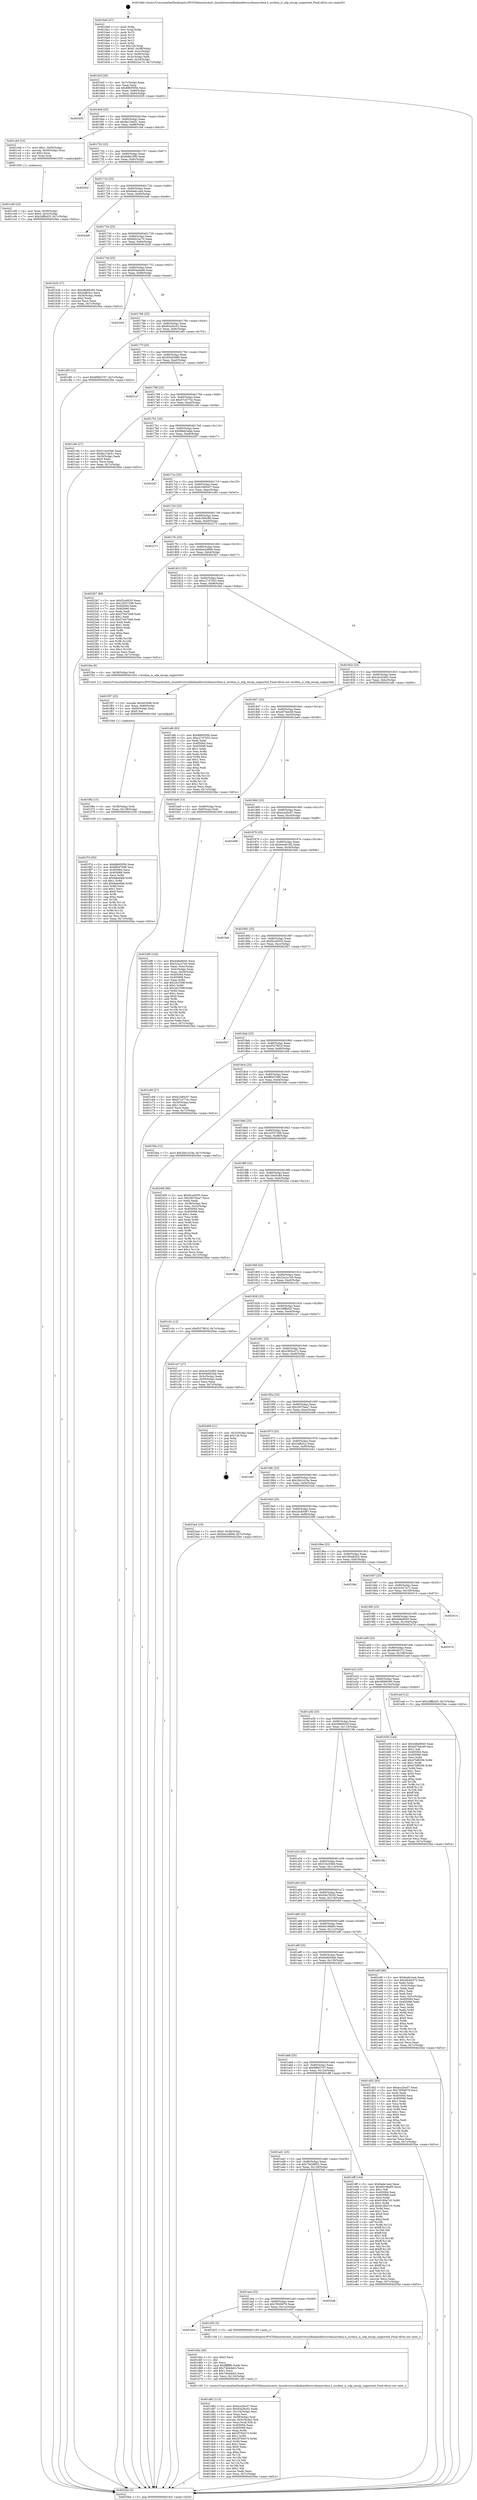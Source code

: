 digraph "0x4016a0" {
  label = "0x4016a0 (/mnt/c/Users/mathe/Desktop/tcc/POCII/binaries/extr_linuxdriversinfinibandhwocrdmaocrdma.h_ocrdma_is_udp_encap_supported_Final-ollvm.out::main(0))"
  labelloc = "t"
  node[shape=record]

  Entry [label="",width=0.3,height=0.3,shape=circle,fillcolor=black,style=filled]
  "0x4016cf" [label="{
     0x4016cf [26]\l
     | [instrs]\l
     &nbsp;&nbsp;0x4016cf \<+3\>: mov -0x7c(%rbp),%eax\l
     &nbsp;&nbsp;0x4016d2 \<+2\>: mov %eax,%ecx\l
     &nbsp;&nbsp;0x4016d4 \<+6\>: sub $0x88605f5b,%ecx\l
     &nbsp;&nbsp;0x4016da \<+3\>: mov %eax,-0x80(%rbp)\l
     &nbsp;&nbsp;0x4016dd \<+6\>: mov %ecx,-0x84(%rbp)\l
     &nbsp;&nbsp;0x4016e3 \<+6\>: je 0000000000402505 \<main+0xe65\>\l
  }"]
  "0x402505" [label="{
     0x402505\l
  }", style=dashed]
  "0x4016e9" [label="{
     0x4016e9 [25]\l
     | [instrs]\l
     &nbsp;&nbsp;0x4016e9 \<+5\>: jmp 00000000004016ee \<main+0x4e\>\l
     &nbsp;&nbsp;0x4016ee \<+3\>: mov -0x80(%rbp),%eax\l
     &nbsp;&nbsp;0x4016f1 \<+5\>: sub $0x8a134e51,%eax\l
     &nbsp;&nbsp;0x4016f6 \<+6\>: mov %eax,-0x88(%rbp)\l
     &nbsp;&nbsp;0x4016fc \<+6\>: je 0000000000401cb9 \<main+0x619\>\l
  }"]
  Exit [label="",width=0.3,height=0.3,shape=circle,fillcolor=black,style=filled,peripheries=2]
  "0x401cb9" [label="{
     0x401cb9 [23]\l
     | [instrs]\l
     &nbsp;&nbsp;0x401cb9 \<+7\>: movl $0x1,-0x50(%rbp)\l
     &nbsp;&nbsp;0x401cc0 \<+4\>: movslq -0x50(%rbp),%rax\l
     &nbsp;&nbsp;0x401cc4 \<+4\>: shl $0x2,%rax\l
     &nbsp;&nbsp;0x401cc8 \<+3\>: mov %rax,%rdi\l
     &nbsp;&nbsp;0x401ccb \<+5\>: call 0000000000401050 \<malloc@plt\>\l
     | [calls]\l
     &nbsp;&nbsp;0x401050 \{1\} (unknown)\l
  }"]
  "0x401702" [label="{
     0x401702 [25]\l
     | [instrs]\l
     &nbsp;&nbsp;0x401702 \<+5\>: jmp 0000000000401707 \<main+0x67\>\l
     &nbsp;&nbsp;0x401707 \<+3\>: mov -0x80(%rbp),%eax\l
     &nbsp;&nbsp;0x40170a \<+5\>: sub $0x8a8e1f90,%eax\l
     &nbsp;&nbsp;0x40170f \<+6\>: mov %eax,-0x8c(%rbp)\l
     &nbsp;&nbsp;0x401715 \<+6\>: je 000000000040202f \<main+0x98f\>\l
  }"]
  "0x401f7d" [label="{
     0x401f7d [93]\l
     | [instrs]\l
     &nbsp;&nbsp;0x401f7d \<+5\>: mov $0x88605f5b,%eax\l
     &nbsp;&nbsp;0x401f82 \<+5\>: mov $0xf80d7096,%esi\l
     &nbsp;&nbsp;0x401f87 \<+7\>: mov 0x405064,%ecx\l
     &nbsp;&nbsp;0x401f8e \<+7\>: mov 0x405068,%edx\l
     &nbsp;&nbsp;0x401f95 \<+3\>: mov %ecx,%r8d\l
     &nbsp;&nbsp;0x401f98 \<+7\>: sub $0x8abefafe,%r8d\l
     &nbsp;&nbsp;0x401f9f \<+4\>: sub $0x1,%r8d\l
     &nbsp;&nbsp;0x401fa3 \<+7\>: add $0x8abefafe,%r8d\l
     &nbsp;&nbsp;0x401faa \<+4\>: imul %r8d,%ecx\l
     &nbsp;&nbsp;0x401fae \<+3\>: and $0x1,%ecx\l
     &nbsp;&nbsp;0x401fb1 \<+3\>: cmp $0x0,%ecx\l
     &nbsp;&nbsp;0x401fb4 \<+4\>: sete %r9b\l
     &nbsp;&nbsp;0x401fb8 \<+3\>: cmp $0xa,%edx\l
     &nbsp;&nbsp;0x401fbb \<+4\>: setl %r10b\l
     &nbsp;&nbsp;0x401fbf \<+3\>: mov %r9b,%r11b\l
     &nbsp;&nbsp;0x401fc2 \<+3\>: and %r10b,%r11b\l
     &nbsp;&nbsp;0x401fc5 \<+3\>: xor %r10b,%r9b\l
     &nbsp;&nbsp;0x401fc8 \<+3\>: or %r9b,%r11b\l
     &nbsp;&nbsp;0x401fcb \<+4\>: test $0x1,%r11b\l
     &nbsp;&nbsp;0x401fcf \<+3\>: cmovne %esi,%eax\l
     &nbsp;&nbsp;0x401fd2 \<+3\>: mov %eax,-0x7c(%rbp)\l
     &nbsp;&nbsp;0x401fd5 \<+5\>: jmp 00000000004025be \<main+0xf1e\>\l
  }"]
  "0x40202f" [label="{
     0x40202f\l
  }", style=dashed]
  "0x40171b" [label="{
     0x40171b [25]\l
     | [instrs]\l
     &nbsp;&nbsp;0x40171b \<+5\>: jmp 0000000000401720 \<main+0x80\>\l
     &nbsp;&nbsp;0x401720 \<+3\>: mov -0x80(%rbp),%eax\l
     &nbsp;&nbsp;0x401723 \<+5\>: sub $0x8ade1ee4,%eax\l
     &nbsp;&nbsp;0x401728 \<+6\>: mov %eax,-0x90(%rbp)\l
     &nbsp;&nbsp;0x40172e \<+6\>: je 00000000004024e6 \<main+0xe46\>\l
  }"]
  "0x401f6e" [label="{
     0x401f6e [15]\l
     | [instrs]\l
     &nbsp;&nbsp;0x401f6e \<+4\>: mov -0x58(%rbp),%rdi\l
     &nbsp;&nbsp;0x401f72 \<+6\>: mov %eax,-0x138(%rbp)\l
     &nbsp;&nbsp;0x401f78 \<+5\>: call 0000000000401030 \<free@plt\>\l
     | [calls]\l
     &nbsp;&nbsp;0x401030 \{1\} (unknown)\l
  }"]
  "0x4024e6" [label="{
     0x4024e6\l
  }", style=dashed]
  "0x401734" [label="{
     0x401734 [25]\l
     | [instrs]\l
     &nbsp;&nbsp;0x401734 \<+5\>: jmp 0000000000401739 \<main+0x99\>\l
     &nbsp;&nbsp;0x401739 \<+3\>: mov -0x80(%rbp),%eax\l
     &nbsp;&nbsp;0x40173c \<+5\>: sub $0x8d22ac70,%eax\l
     &nbsp;&nbsp;0x401741 \<+6\>: mov %eax,-0x94(%rbp)\l
     &nbsp;&nbsp;0x401747 \<+6\>: je 0000000000401b26 \<main+0x486\>\l
  }"]
  "0x401f57" [label="{
     0x401f57 [23]\l
     | [instrs]\l
     &nbsp;&nbsp;0x401f57 \<+10\>: movabs $0x4030d6,%rdi\l
     &nbsp;&nbsp;0x401f61 \<+3\>: mov %eax,-0x60(%rbp)\l
     &nbsp;&nbsp;0x401f64 \<+3\>: mov -0x60(%rbp),%esi\l
     &nbsp;&nbsp;0x401f67 \<+2\>: mov $0x0,%al\l
     &nbsp;&nbsp;0x401f69 \<+5\>: call 0000000000401040 \<printf@plt\>\l
     | [calls]\l
     &nbsp;&nbsp;0x401040 \{1\} (unknown)\l
  }"]
  "0x401b26" [label="{
     0x401b26 [27]\l
     | [instrs]\l
     &nbsp;&nbsp;0x401b26 \<+5\>: mov $0x48066260,%eax\l
     &nbsp;&nbsp;0x401b2b \<+5\>: mov $0x2affc5cc,%ecx\l
     &nbsp;&nbsp;0x401b30 \<+3\>: mov -0x34(%rbp),%edx\l
     &nbsp;&nbsp;0x401b33 \<+3\>: cmp $0x2,%edx\l
     &nbsp;&nbsp;0x401b36 \<+3\>: cmovne %ecx,%eax\l
     &nbsp;&nbsp;0x401b39 \<+3\>: mov %eax,-0x7c(%rbp)\l
     &nbsp;&nbsp;0x401b3c \<+5\>: jmp 00000000004025be \<main+0xf1e\>\l
  }"]
  "0x40174d" [label="{
     0x40174d [25]\l
     | [instrs]\l
     &nbsp;&nbsp;0x40174d \<+5\>: jmp 0000000000401752 \<main+0xb2\>\l
     &nbsp;&nbsp;0x401752 \<+3\>: mov -0x80(%rbp),%eax\l
     &nbsp;&nbsp;0x401755 \<+5\>: sub $0x904ada06,%eax\l
     &nbsp;&nbsp;0x40175a \<+6\>: mov %eax,-0x98(%rbp)\l
     &nbsp;&nbsp;0x401760 \<+6\>: je 0000000000402540 \<main+0xea0\>\l
  }"]
  "0x4025be" [label="{
     0x4025be [5]\l
     | [instrs]\l
     &nbsp;&nbsp;0x4025be \<+5\>: jmp 00000000004016cf \<main+0x2f\>\l
  }"]
  "0x4016a0" [label="{
     0x4016a0 [47]\l
     | [instrs]\l
     &nbsp;&nbsp;0x4016a0 \<+1\>: push %rbp\l
     &nbsp;&nbsp;0x4016a1 \<+3\>: mov %rsp,%rbp\l
     &nbsp;&nbsp;0x4016a4 \<+2\>: push %r15\l
     &nbsp;&nbsp;0x4016a6 \<+2\>: push %r14\l
     &nbsp;&nbsp;0x4016a8 \<+2\>: push %r13\l
     &nbsp;&nbsp;0x4016aa \<+2\>: push %r12\l
     &nbsp;&nbsp;0x4016ac \<+1\>: push %rbx\l
     &nbsp;&nbsp;0x4016ad \<+7\>: sub $0x128,%rsp\l
     &nbsp;&nbsp;0x4016b4 \<+7\>: movl $0x0,-0x38(%rbp)\l
     &nbsp;&nbsp;0x4016bb \<+3\>: mov %edi,-0x3c(%rbp)\l
     &nbsp;&nbsp;0x4016be \<+4\>: mov %rsi,-0x48(%rbp)\l
     &nbsp;&nbsp;0x4016c2 \<+3\>: mov -0x3c(%rbp),%edi\l
     &nbsp;&nbsp;0x4016c5 \<+3\>: mov %edi,-0x34(%rbp)\l
     &nbsp;&nbsp;0x4016c8 \<+7\>: movl $0x8d22ac70,-0x7c(%rbp)\l
  }"]
  "0x401d82" [label="{
     0x401d82 [113]\l
     | [instrs]\l
     &nbsp;&nbsp;0x401d82 \<+5\>: mov $0xeca2bc07,%ecx\l
     &nbsp;&nbsp;0x401d87 \<+5\>: mov $0x93a3bc02,%edx\l
     &nbsp;&nbsp;0x401d8c \<+6\>: mov -0x134(%rbp),%esi\l
     &nbsp;&nbsp;0x401d92 \<+3\>: imul %eax,%esi\l
     &nbsp;&nbsp;0x401d95 \<+4\>: mov -0x58(%rbp),%rdi\l
     &nbsp;&nbsp;0x401d99 \<+4\>: movslq -0x5c(%rbp),%r8\l
     &nbsp;&nbsp;0x401d9d \<+4\>: mov %esi,(%rdi,%r8,4)\l
     &nbsp;&nbsp;0x401da1 \<+7\>: mov 0x405064,%eax\l
     &nbsp;&nbsp;0x401da8 \<+7\>: mov 0x405068,%esi\l
     &nbsp;&nbsp;0x401daf \<+3\>: mov %eax,%r9d\l
     &nbsp;&nbsp;0x401db2 \<+7\>: sub $0x5f784473,%r9d\l
     &nbsp;&nbsp;0x401db9 \<+4\>: sub $0x1,%r9d\l
     &nbsp;&nbsp;0x401dbd \<+7\>: add $0x5f784473,%r9d\l
     &nbsp;&nbsp;0x401dc4 \<+4\>: imul %r9d,%eax\l
     &nbsp;&nbsp;0x401dc8 \<+3\>: and $0x1,%eax\l
     &nbsp;&nbsp;0x401dcb \<+3\>: cmp $0x0,%eax\l
     &nbsp;&nbsp;0x401dce \<+4\>: sete %r10b\l
     &nbsp;&nbsp;0x401dd2 \<+3\>: cmp $0xa,%esi\l
     &nbsp;&nbsp;0x401dd5 \<+4\>: setl %r11b\l
     &nbsp;&nbsp;0x401dd9 \<+3\>: mov %r10b,%bl\l
     &nbsp;&nbsp;0x401ddc \<+3\>: and %r11b,%bl\l
     &nbsp;&nbsp;0x401ddf \<+3\>: xor %r11b,%r10b\l
     &nbsp;&nbsp;0x401de2 \<+3\>: or %r10b,%bl\l
     &nbsp;&nbsp;0x401de5 \<+3\>: test $0x1,%bl\l
     &nbsp;&nbsp;0x401de8 \<+3\>: cmovne %edx,%ecx\l
     &nbsp;&nbsp;0x401deb \<+3\>: mov %ecx,-0x7c(%rbp)\l
     &nbsp;&nbsp;0x401dee \<+5\>: jmp 00000000004025be \<main+0xf1e\>\l
  }"]
  "0x402540" [label="{
     0x402540\l
  }", style=dashed]
  "0x401766" [label="{
     0x401766 [25]\l
     | [instrs]\l
     &nbsp;&nbsp;0x401766 \<+5\>: jmp 000000000040176b \<main+0xcb\>\l
     &nbsp;&nbsp;0x40176b \<+3\>: mov -0x80(%rbp),%eax\l
     &nbsp;&nbsp;0x40176e \<+5\>: sub $0x93a3bc02,%eax\l
     &nbsp;&nbsp;0x401773 \<+6\>: mov %eax,-0x9c(%rbp)\l
     &nbsp;&nbsp;0x401779 \<+6\>: je 0000000000401df3 \<main+0x753\>\l
  }"]
  "0x401d5a" [label="{
     0x401d5a [40]\l
     | [instrs]\l
     &nbsp;&nbsp;0x401d5a \<+5\>: mov $0x2,%ecx\l
     &nbsp;&nbsp;0x401d5f \<+1\>: cltd\l
     &nbsp;&nbsp;0x401d60 \<+2\>: idiv %ecx\l
     &nbsp;&nbsp;0x401d62 \<+6\>: imul $0xfffffffe,%edx,%ecx\l
     &nbsp;&nbsp;0x401d68 \<+6\>: add $0x74b4deb3,%ecx\l
     &nbsp;&nbsp;0x401d6e \<+3\>: add $0x1,%ecx\l
     &nbsp;&nbsp;0x401d71 \<+6\>: sub $0x74b4deb3,%ecx\l
     &nbsp;&nbsp;0x401d77 \<+6\>: mov %ecx,-0x134(%rbp)\l
     &nbsp;&nbsp;0x401d7d \<+5\>: call 0000000000401160 \<next_i\>\l
     | [calls]\l
     &nbsp;&nbsp;0x401160 \{1\} (/mnt/c/Users/mathe/Desktop/tcc/POCII/binaries/extr_linuxdriversinfinibandhwocrdmaocrdma.h_ocrdma_is_udp_encap_supported_Final-ollvm.out::next_i)\l
  }"]
  "0x401df3" [label="{
     0x401df3 [12]\l
     | [instrs]\l
     &nbsp;&nbsp;0x401df3 \<+7\>: movl $0x6f865707,-0x7c(%rbp)\l
     &nbsp;&nbsp;0x401dfa \<+5\>: jmp 00000000004025be \<main+0xf1e\>\l
  }"]
  "0x40177f" [label="{
     0x40177f [25]\l
     | [instrs]\l
     &nbsp;&nbsp;0x40177f \<+5\>: jmp 0000000000401784 \<main+0xe4\>\l
     &nbsp;&nbsp;0x401784 \<+3\>: mov -0x80(%rbp),%eax\l
     &nbsp;&nbsp;0x401787 \<+5\>: sub $0x95a03680,%eax\l
     &nbsp;&nbsp;0x40178c \<+6\>: mov %eax,-0xa0(%rbp)\l
     &nbsp;&nbsp;0x401792 \<+6\>: je 00000000004021a7 \<main+0xb07\>\l
  }"]
  "0x401b03" [label="{
     0x401b03\l
  }", style=dashed]
  "0x4021a7" [label="{
     0x4021a7\l
  }", style=dashed]
  "0x401798" [label="{
     0x401798 [25]\l
     | [instrs]\l
     &nbsp;&nbsp;0x401798 \<+5\>: jmp 000000000040179d \<main+0xfd\>\l
     &nbsp;&nbsp;0x40179d \<+3\>: mov -0x80(%rbp),%eax\l
     &nbsp;&nbsp;0x4017a0 \<+5\>: sub $0x97c4774c,%eax\l
     &nbsp;&nbsp;0x4017a5 \<+6\>: mov %eax,-0xa4(%rbp)\l
     &nbsp;&nbsp;0x4017ab \<+6\>: je 0000000000401c9e \<main+0x5fe\>\l
  }"]
  "0x401d55" [label="{
     0x401d55 [5]\l
     | [instrs]\l
     &nbsp;&nbsp;0x401d55 \<+5\>: call 0000000000401160 \<next_i\>\l
     | [calls]\l
     &nbsp;&nbsp;0x401160 \{1\} (/mnt/c/Users/mathe/Desktop/tcc/POCII/binaries/extr_linuxdriversinfinibandhwocrdmaocrdma.h_ocrdma_is_udp_encap_supported_Final-ollvm.out::next_i)\l
  }"]
  "0x401c9e" [label="{
     0x401c9e [27]\l
     | [instrs]\l
     &nbsp;&nbsp;0x401c9e \<+5\>: mov $0x51bc05b6,%eax\l
     &nbsp;&nbsp;0x401ca3 \<+5\>: mov $0x8a134e51,%ecx\l
     &nbsp;&nbsp;0x401ca8 \<+3\>: mov -0x30(%rbp),%edx\l
     &nbsp;&nbsp;0x401cab \<+3\>: cmp $0x0,%edx\l
     &nbsp;&nbsp;0x401cae \<+3\>: cmove %ecx,%eax\l
     &nbsp;&nbsp;0x401cb1 \<+3\>: mov %eax,-0x7c(%rbp)\l
     &nbsp;&nbsp;0x401cb4 \<+5\>: jmp 00000000004025be \<main+0xf1e\>\l
  }"]
  "0x4017b1" [label="{
     0x4017b1 [25]\l
     | [instrs]\l
     &nbsp;&nbsp;0x4017b1 \<+5\>: jmp 00000000004017b6 \<main+0x116\>\l
     &nbsp;&nbsp;0x4017b6 \<+3\>: mov -0x80(%rbp),%eax\l
     &nbsp;&nbsp;0x4017b9 \<+5\>: sub $0x98eb3abd,%eax\l
     &nbsp;&nbsp;0x4017be \<+6\>: mov %eax,-0xa8(%rbp)\l
     &nbsp;&nbsp;0x4017c4 \<+6\>: je 0000000000402267 \<main+0xbc7\>\l
  }"]
  "0x401aea" [label="{
     0x401aea [25]\l
     | [instrs]\l
     &nbsp;&nbsp;0x401aea \<+5\>: jmp 0000000000401aef \<main+0x44f\>\l
     &nbsp;&nbsp;0x401aef \<+3\>: mov -0x80(%rbp),%eax\l
     &nbsp;&nbsp;0x401af2 \<+5\>: sub $0x785f4979,%eax\l
     &nbsp;&nbsp;0x401af7 \<+6\>: mov %eax,-0x12c(%rbp)\l
     &nbsp;&nbsp;0x401afd \<+6\>: je 0000000000401d55 \<main+0x6b5\>\l
  }"]
  "0x402267" [label="{
     0x402267\l
  }", style=dashed]
  "0x4017ca" [label="{
     0x4017ca [25]\l
     | [instrs]\l
     &nbsp;&nbsp;0x4017ca \<+5\>: jmp 00000000004017cf \<main+0x12f\>\l
     &nbsp;&nbsp;0x4017cf \<+3\>: mov -0x80(%rbp),%eax\l
     &nbsp;&nbsp;0x4017d2 \<+5\>: sub $0xb1b85c07,%eax\l
     &nbsp;&nbsp;0x4017d7 \<+6\>: mov %eax,-0xac(%rbp)\l
     &nbsp;&nbsp;0x4017dd \<+6\>: je 0000000000401c83 \<main+0x5e3\>\l
  }"]
  "0x4025a6" [label="{
     0x4025a6\l
  }", style=dashed]
  "0x401c83" [label="{
     0x401c83\l
  }", style=dashed]
  "0x4017e3" [label="{
     0x4017e3 [25]\l
     | [instrs]\l
     &nbsp;&nbsp;0x4017e3 \<+5\>: jmp 00000000004017e8 \<main+0x148\>\l
     &nbsp;&nbsp;0x4017e8 \<+3\>: mov -0x80(%rbp),%eax\l
     &nbsp;&nbsp;0x4017eb \<+5\>: sub $0xb1f9429b,%eax\l
     &nbsp;&nbsp;0x4017f0 \<+6\>: mov %eax,-0xb0(%rbp)\l
     &nbsp;&nbsp;0x4017f6 \<+6\>: je 0000000000402273 \<main+0xbd3\>\l
  }"]
  "0x401ad1" [label="{
     0x401ad1 [25]\l
     | [instrs]\l
     &nbsp;&nbsp;0x401ad1 \<+5\>: jmp 0000000000401ad6 \<main+0x436\>\l
     &nbsp;&nbsp;0x401ad6 \<+3\>: mov -0x80(%rbp),%eax\l
     &nbsp;&nbsp;0x401ad9 \<+5\>: sub $0x75d28852,%eax\l
     &nbsp;&nbsp;0x401ade \<+6\>: mov %eax,-0x128(%rbp)\l
     &nbsp;&nbsp;0x401ae4 \<+6\>: je 00000000004025a6 \<main+0xf06\>\l
  }"]
  "0x402273" [label="{
     0x402273\l
  }", style=dashed]
  "0x4017fc" [label="{
     0x4017fc [25]\l
     | [instrs]\l
     &nbsp;&nbsp;0x4017fc \<+5\>: jmp 0000000000401801 \<main+0x161\>\l
     &nbsp;&nbsp;0x401801 \<+3\>: mov -0x80(%rbp),%eax\l
     &nbsp;&nbsp;0x401804 \<+5\>: sub $0xbee2d666,%eax\l
     &nbsp;&nbsp;0x401809 \<+6\>: mov %eax,-0xb4(%rbp)\l
     &nbsp;&nbsp;0x40180f \<+6\>: je 00000000004023b7 \<main+0xd17\>\l
  }"]
  "0x401dff" [label="{
     0x401dff [144]\l
     | [instrs]\l
     &nbsp;&nbsp;0x401dff \<+5\>: mov $0x8ade1ee4,%eax\l
     &nbsp;&nbsp;0x401e04 \<+5\>: mov $0x6d168a85,%ecx\l
     &nbsp;&nbsp;0x401e09 \<+2\>: mov $0x1,%dl\l
     &nbsp;&nbsp;0x401e0b \<+7\>: mov 0x405064,%esi\l
     &nbsp;&nbsp;0x401e12 \<+7\>: mov 0x405068,%edi\l
     &nbsp;&nbsp;0x401e19 \<+3\>: mov %esi,%r8d\l
     &nbsp;&nbsp;0x401e1c \<+7\>: sub $0x6180a7c5,%r8d\l
     &nbsp;&nbsp;0x401e23 \<+4\>: sub $0x1,%r8d\l
     &nbsp;&nbsp;0x401e27 \<+7\>: add $0x6180a7c5,%r8d\l
     &nbsp;&nbsp;0x401e2e \<+4\>: imul %r8d,%esi\l
     &nbsp;&nbsp;0x401e32 \<+3\>: and $0x1,%esi\l
     &nbsp;&nbsp;0x401e35 \<+3\>: cmp $0x0,%esi\l
     &nbsp;&nbsp;0x401e38 \<+4\>: sete %r9b\l
     &nbsp;&nbsp;0x401e3c \<+3\>: cmp $0xa,%edi\l
     &nbsp;&nbsp;0x401e3f \<+4\>: setl %r10b\l
     &nbsp;&nbsp;0x401e43 \<+3\>: mov %r9b,%r11b\l
     &nbsp;&nbsp;0x401e46 \<+4\>: xor $0xff,%r11b\l
     &nbsp;&nbsp;0x401e4a \<+3\>: mov %r10b,%bl\l
     &nbsp;&nbsp;0x401e4d \<+3\>: xor $0xff,%bl\l
     &nbsp;&nbsp;0x401e50 \<+3\>: xor $0x1,%dl\l
     &nbsp;&nbsp;0x401e53 \<+3\>: mov %r11b,%r14b\l
     &nbsp;&nbsp;0x401e56 \<+4\>: and $0xff,%r14b\l
     &nbsp;&nbsp;0x401e5a \<+3\>: and %dl,%r9b\l
     &nbsp;&nbsp;0x401e5d \<+3\>: mov %bl,%r15b\l
     &nbsp;&nbsp;0x401e60 \<+4\>: and $0xff,%r15b\l
     &nbsp;&nbsp;0x401e64 \<+3\>: and %dl,%r10b\l
     &nbsp;&nbsp;0x401e67 \<+3\>: or %r9b,%r14b\l
     &nbsp;&nbsp;0x401e6a \<+3\>: or %r10b,%r15b\l
     &nbsp;&nbsp;0x401e6d \<+3\>: xor %r15b,%r14b\l
     &nbsp;&nbsp;0x401e70 \<+3\>: or %bl,%r11b\l
     &nbsp;&nbsp;0x401e73 \<+4\>: xor $0xff,%r11b\l
     &nbsp;&nbsp;0x401e77 \<+3\>: or $0x1,%dl\l
     &nbsp;&nbsp;0x401e7a \<+3\>: and %dl,%r11b\l
     &nbsp;&nbsp;0x401e7d \<+3\>: or %r11b,%r14b\l
     &nbsp;&nbsp;0x401e80 \<+4\>: test $0x1,%r14b\l
     &nbsp;&nbsp;0x401e84 \<+3\>: cmovne %ecx,%eax\l
     &nbsp;&nbsp;0x401e87 \<+3\>: mov %eax,-0x7c(%rbp)\l
     &nbsp;&nbsp;0x401e8a \<+5\>: jmp 00000000004025be \<main+0xf1e\>\l
  }"]
  "0x4023b7" [label="{
     0x4023b7 [88]\l
     | [instrs]\l
     &nbsp;&nbsp;0x4023b7 \<+5\>: mov $0xf2ce0035,%eax\l
     &nbsp;&nbsp;0x4023bc \<+5\>: mov $0x16557296,%ecx\l
     &nbsp;&nbsp;0x4023c1 \<+7\>: mov 0x405064,%edx\l
     &nbsp;&nbsp;0x4023c8 \<+7\>: mov 0x405068,%esi\l
     &nbsp;&nbsp;0x4023cf \<+2\>: mov %edx,%edi\l
     &nbsp;&nbsp;0x4023d1 \<+6\>: add $0x57647d49,%edi\l
     &nbsp;&nbsp;0x4023d7 \<+3\>: sub $0x1,%edi\l
     &nbsp;&nbsp;0x4023da \<+6\>: sub $0x57647d49,%edi\l
     &nbsp;&nbsp;0x4023e0 \<+3\>: imul %edi,%edx\l
     &nbsp;&nbsp;0x4023e3 \<+3\>: and $0x1,%edx\l
     &nbsp;&nbsp;0x4023e6 \<+3\>: cmp $0x0,%edx\l
     &nbsp;&nbsp;0x4023e9 \<+4\>: sete %r8b\l
     &nbsp;&nbsp;0x4023ed \<+3\>: cmp $0xa,%esi\l
     &nbsp;&nbsp;0x4023f0 \<+4\>: setl %r9b\l
     &nbsp;&nbsp;0x4023f4 \<+3\>: mov %r8b,%r10b\l
     &nbsp;&nbsp;0x4023f7 \<+3\>: and %r9b,%r10b\l
     &nbsp;&nbsp;0x4023fa \<+3\>: xor %r9b,%r8b\l
     &nbsp;&nbsp;0x4023fd \<+3\>: or %r8b,%r10b\l
     &nbsp;&nbsp;0x402400 \<+4\>: test $0x1,%r10b\l
     &nbsp;&nbsp;0x402404 \<+3\>: cmovne %ecx,%eax\l
     &nbsp;&nbsp;0x402407 \<+3\>: mov %eax,-0x7c(%rbp)\l
     &nbsp;&nbsp;0x40240a \<+5\>: jmp 00000000004025be \<main+0xf1e\>\l
  }"]
  "0x401815" [label="{
     0x401815 [25]\l
     | [instrs]\l
     &nbsp;&nbsp;0x401815 \<+5\>: jmp 000000000040181a \<main+0x17a\>\l
     &nbsp;&nbsp;0x40181a \<+3\>: mov -0x80(%rbp),%eax\l
     &nbsp;&nbsp;0x40181d \<+5\>: sub $0xc2747b53,%eax\l
     &nbsp;&nbsp;0x401822 \<+6\>: mov %eax,-0xb8(%rbp)\l
     &nbsp;&nbsp;0x401828 \<+6\>: je 0000000000401f4e \<main+0x8ae\>\l
  }"]
  "0x401ab8" [label="{
     0x401ab8 [25]\l
     | [instrs]\l
     &nbsp;&nbsp;0x401ab8 \<+5\>: jmp 0000000000401abd \<main+0x41d\>\l
     &nbsp;&nbsp;0x401abd \<+3\>: mov -0x80(%rbp),%eax\l
     &nbsp;&nbsp;0x401ac0 \<+5\>: sub $0x6f865707,%eax\l
     &nbsp;&nbsp;0x401ac5 \<+6\>: mov %eax,-0x124(%rbp)\l
     &nbsp;&nbsp;0x401acb \<+6\>: je 0000000000401dff \<main+0x75f\>\l
  }"]
  "0x401f4e" [label="{
     0x401f4e [9]\l
     | [instrs]\l
     &nbsp;&nbsp;0x401f4e \<+4\>: mov -0x58(%rbp),%rdi\l
     &nbsp;&nbsp;0x401f52 \<+5\>: call 0000000000401420 \<ocrdma_is_udp_encap_supported\>\l
     | [calls]\l
     &nbsp;&nbsp;0x401420 \{1\} (/mnt/c/Users/mathe/Desktop/tcc/POCII/binaries/extr_linuxdriversinfinibandhwocrdmaocrdma.h_ocrdma_is_udp_encap_supported_Final-ollvm.out::ocrdma_is_udp_encap_supported)\l
  }"]
  "0x40182e" [label="{
     0x40182e [25]\l
     | [instrs]\l
     &nbsp;&nbsp;0x40182e \<+5\>: jmp 0000000000401833 \<main+0x193\>\l
     &nbsp;&nbsp;0x401833 \<+3\>: mov -0x80(%rbp),%eax\l
     &nbsp;&nbsp;0x401836 \<+5\>: sub $0xcbc52d62,%eax\l
     &nbsp;&nbsp;0x40183b \<+6\>: mov %eax,-0xbc(%rbp)\l
     &nbsp;&nbsp;0x401841 \<+6\>: je 0000000000401efb \<main+0x85b\>\l
  }"]
  "0x401d02" [label="{
     0x401d02 [83]\l
     | [instrs]\l
     &nbsp;&nbsp;0x401d02 \<+5\>: mov $0xeca2bc07,%eax\l
     &nbsp;&nbsp;0x401d07 \<+5\>: mov $0x785f4979,%ecx\l
     &nbsp;&nbsp;0x401d0c \<+2\>: xor %edx,%edx\l
     &nbsp;&nbsp;0x401d0e \<+7\>: mov 0x405064,%esi\l
     &nbsp;&nbsp;0x401d15 \<+7\>: mov 0x405068,%edi\l
     &nbsp;&nbsp;0x401d1c \<+3\>: sub $0x1,%edx\l
     &nbsp;&nbsp;0x401d1f \<+3\>: mov %esi,%r8d\l
     &nbsp;&nbsp;0x401d22 \<+3\>: add %edx,%r8d\l
     &nbsp;&nbsp;0x401d25 \<+4\>: imul %r8d,%esi\l
     &nbsp;&nbsp;0x401d29 \<+3\>: and $0x1,%esi\l
     &nbsp;&nbsp;0x401d2c \<+3\>: cmp $0x0,%esi\l
     &nbsp;&nbsp;0x401d2f \<+4\>: sete %r9b\l
     &nbsp;&nbsp;0x401d33 \<+3\>: cmp $0xa,%edi\l
     &nbsp;&nbsp;0x401d36 \<+4\>: setl %r10b\l
     &nbsp;&nbsp;0x401d3a \<+3\>: mov %r9b,%r11b\l
     &nbsp;&nbsp;0x401d3d \<+3\>: and %r10b,%r11b\l
     &nbsp;&nbsp;0x401d40 \<+3\>: xor %r10b,%r9b\l
     &nbsp;&nbsp;0x401d43 \<+3\>: or %r9b,%r11b\l
     &nbsp;&nbsp;0x401d46 \<+4\>: test $0x1,%r11b\l
     &nbsp;&nbsp;0x401d4a \<+3\>: cmovne %ecx,%eax\l
     &nbsp;&nbsp;0x401d4d \<+3\>: mov %eax,-0x7c(%rbp)\l
     &nbsp;&nbsp;0x401d50 \<+5\>: jmp 00000000004025be \<main+0xf1e\>\l
  }"]
  "0x401efb" [label="{
     0x401efb [83]\l
     | [instrs]\l
     &nbsp;&nbsp;0x401efb \<+5\>: mov $0x88605f5b,%eax\l
     &nbsp;&nbsp;0x401f00 \<+5\>: mov $0xc2747b53,%ecx\l
     &nbsp;&nbsp;0x401f05 \<+2\>: xor %edx,%edx\l
     &nbsp;&nbsp;0x401f07 \<+7\>: mov 0x405064,%esi\l
     &nbsp;&nbsp;0x401f0e \<+7\>: mov 0x405068,%edi\l
     &nbsp;&nbsp;0x401f15 \<+3\>: sub $0x1,%edx\l
     &nbsp;&nbsp;0x401f18 \<+3\>: mov %esi,%r8d\l
     &nbsp;&nbsp;0x401f1b \<+3\>: add %edx,%r8d\l
     &nbsp;&nbsp;0x401f1e \<+4\>: imul %r8d,%esi\l
     &nbsp;&nbsp;0x401f22 \<+3\>: and $0x1,%esi\l
     &nbsp;&nbsp;0x401f25 \<+3\>: cmp $0x0,%esi\l
     &nbsp;&nbsp;0x401f28 \<+4\>: sete %r9b\l
     &nbsp;&nbsp;0x401f2c \<+3\>: cmp $0xa,%edi\l
     &nbsp;&nbsp;0x401f2f \<+4\>: setl %r10b\l
     &nbsp;&nbsp;0x401f33 \<+3\>: mov %r9b,%r11b\l
     &nbsp;&nbsp;0x401f36 \<+3\>: and %r10b,%r11b\l
     &nbsp;&nbsp;0x401f39 \<+3\>: xor %r10b,%r9b\l
     &nbsp;&nbsp;0x401f3c \<+3\>: or %r9b,%r11b\l
     &nbsp;&nbsp;0x401f3f \<+4\>: test $0x1,%r11b\l
     &nbsp;&nbsp;0x401f43 \<+3\>: cmovne %ecx,%eax\l
     &nbsp;&nbsp;0x401f46 \<+3\>: mov %eax,-0x7c(%rbp)\l
     &nbsp;&nbsp;0x401f49 \<+5\>: jmp 00000000004025be \<main+0xf1e\>\l
  }"]
  "0x401847" [label="{
     0x401847 [25]\l
     | [instrs]\l
     &nbsp;&nbsp;0x401847 \<+5\>: jmp 000000000040184c \<main+0x1ac\>\l
     &nbsp;&nbsp;0x40184c \<+3\>: mov -0x80(%rbp),%eax\l
     &nbsp;&nbsp;0x40184f \<+5\>: sub $0xd07bdc49,%eax\l
     &nbsp;&nbsp;0x401854 \<+6\>: mov %eax,-0xc0(%rbp)\l
     &nbsp;&nbsp;0x40185a \<+6\>: je 0000000000401be9 \<main+0x549\>\l
  }"]
  "0x401a9f" [label="{
     0x401a9f [25]\l
     | [instrs]\l
     &nbsp;&nbsp;0x401a9f \<+5\>: jmp 0000000000401aa4 \<main+0x404\>\l
     &nbsp;&nbsp;0x401aa4 \<+3\>: mov -0x80(%rbp),%eax\l
     &nbsp;&nbsp;0x401aa7 \<+5\>: sub $0x6dd043eb,%eax\l
     &nbsp;&nbsp;0x401aac \<+6\>: mov %eax,-0x120(%rbp)\l
     &nbsp;&nbsp;0x401ab2 \<+6\>: je 0000000000401d02 \<main+0x662\>\l
  }"]
  "0x401be9" [label="{
     0x401be9 [13]\l
     | [instrs]\l
     &nbsp;&nbsp;0x401be9 \<+4\>: mov -0x48(%rbp),%rax\l
     &nbsp;&nbsp;0x401bed \<+4\>: mov 0x8(%rax),%rdi\l
     &nbsp;&nbsp;0x401bf1 \<+5\>: call 0000000000401060 \<atoi@plt\>\l
     | [calls]\l
     &nbsp;&nbsp;0x401060 \{1\} (unknown)\l
  }"]
  "0x401860" [label="{
     0x401860 [25]\l
     | [instrs]\l
     &nbsp;&nbsp;0x401860 \<+5\>: jmp 0000000000401865 \<main+0x1c5\>\l
     &nbsp;&nbsp;0x401865 \<+3\>: mov -0x80(%rbp),%eax\l
     &nbsp;&nbsp;0x401868 \<+5\>: sub $0xeca2bc07,%eax\l
     &nbsp;&nbsp;0x40186d \<+6\>: mov %eax,-0xc4(%rbp)\l
     &nbsp;&nbsp;0x401873 \<+6\>: je 0000000000402499 \<main+0xdf9\>\l
  }"]
  "0x401e8f" [label="{
     0x401e8f [96]\l
     | [instrs]\l
     &nbsp;&nbsp;0x401e8f \<+5\>: mov $0x8ade1ee4,%eax\l
     &nbsp;&nbsp;0x401e94 \<+5\>: mov $0x46cb0372,%ecx\l
     &nbsp;&nbsp;0x401e99 \<+2\>: xor %edx,%edx\l
     &nbsp;&nbsp;0x401e9b \<+3\>: mov -0x5c(%rbp),%esi\l
     &nbsp;&nbsp;0x401e9e \<+2\>: mov %edx,%edi\l
     &nbsp;&nbsp;0x401ea0 \<+3\>: sub $0x1,%edi\l
     &nbsp;&nbsp;0x401ea3 \<+2\>: sub %edi,%esi\l
     &nbsp;&nbsp;0x401ea5 \<+3\>: mov %esi,-0x5c(%rbp)\l
     &nbsp;&nbsp;0x401ea8 \<+7\>: mov 0x405064,%esi\l
     &nbsp;&nbsp;0x401eaf \<+7\>: mov 0x405068,%edi\l
     &nbsp;&nbsp;0x401eb6 \<+3\>: sub $0x1,%edx\l
     &nbsp;&nbsp;0x401eb9 \<+3\>: mov %esi,%r8d\l
     &nbsp;&nbsp;0x401ebc \<+3\>: add %edx,%r8d\l
     &nbsp;&nbsp;0x401ebf \<+4\>: imul %r8d,%esi\l
     &nbsp;&nbsp;0x401ec3 \<+3\>: and $0x1,%esi\l
     &nbsp;&nbsp;0x401ec6 \<+3\>: cmp $0x0,%esi\l
     &nbsp;&nbsp;0x401ec9 \<+4\>: sete %r9b\l
     &nbsp;&nbsp;0x401ecd \<+3\>: cmp $0xa,%edi\l
     &nbsp;&nbsp;0x401ed0 \<+4\>: setl %r10b\l
     &nbsp;&nbsp;0x401ed4 \<+3\>: mov %r9b,%r11b\l
     &nbsp;&nbsp;0x401ed7 \<+3\>: and %r10b,%r11b\l
     &nbsp;&nbsp;0x401eda \<+3\>: xor %r10b,%r9b\l
     &nbsp;&nbsp;0x401edd \<+3\>: or %r9b,%r11b\l
     &nbsp;&nbsp;0x401ee0 \<+4\>: test $0x1,%r11b\l
     &nbsp;&nbsp;0x401ee4 \<+3\>: cmovne %ecx,%eax\l
     &nbsp;&nbsp;0x401ee7 \<+3\>: mov %eax,-0x7c(%rbp)\l
     &nbsp;&nbsp;0x401eea \<+5\>: jmp 00000000004025be \<main+0xf1e\>\l
  }"]
  "0x402499" [label="{
     0x402499\l
  }", style=dashed]
  "0x401879" [label="{
     0x401879 [25]\l
     | [instrs]\l
     &nbsp;&nbsp;0x401879 \<+5\>: jmp 000000000040187e \<main+0x1de\>\l
     &nbsp;&nbsp;0x40187e \<+3\>: mov -0x80(%rbp),%eax\l
     &nbsp;&nbsp;0x401881 \<+5\>: sub $0xeeceb192,%eax\l
     &nbsp;&nbsp;0x401886 \<+6\>: mov %eax,-0xc8(%rbp)\l
     &nbsp;&nbsp;0x40188c \<+6\>: je 0000000000401fe6 \<main+0x946\>\l
  }"]
  "0x401a86" [label="{
     0x401a86 [25]\l
     | [instrs]\l
     &nbsp;&nbsp;0x401a86 \<+5\>: jmp 0000000000401a8b \<main+0x3eb\>\l
     &nbsp;&nbsp;0x401a8b \<+3\>: mov -0x80(%rbp),%eax\l
     &nbsp;&nbsp;0x401a8e \<+5\>: sub $0x6d168a85,%eax\l
     &nbsp;&nbsp;0x401a93 \<+6\>: mov %eax,-0x11c(%rbp)\l
     &nbsp;&nbsp;0x401a99 \<+6\>: je 0000000000401e8f \<main+0x7ef\>\l
  }"]
  "0x401fe6" [label="{
     0x401fe6\l
  }", style=dashed]
  "0x401892" [label="{
     0x401892 [25]\l
     | [instrs]\l
     &nbsp;&nbsp;0x401892 \<+5\>: jmp 0000000000401897 \<main+0x1f7\>\l
     &nbsp;&nbsp;0x401897 \<+3\>: mov -0x80(%rbp),%eax\l
     &nbsp;&nbsp;0x40189a \<+5\>: sub $0xf2ce0035,%eax\l
     &nbsp;&nbsp;0x40189f \<+6\>: mov %eax,-0xcc(%rbp)\l
     &nbsp;&nbsp;0x4018a5 \<+6\>: je 00000000004025b7 \<main+0xf17\>\l
  }"]
  "0x4020bf" [label="{
     0x4020bf\l
  }", style=dashed]
  "0x4025b7" [label="{
     0x4025b7\l
  }", style=dashed]
  "0x4018ab" [label="{
     0x4018ab [25]\l
     | [instrs]\l
     &nbsp;&nbsp;0x4018ab \<+5\>: jmp 00000000004018b0 \<main+0x210\>\l
     &nbsp;&nbsp;0x4018b0 \<+3\>: mov -0x80(%rbp),%eax\l
     &nbsp;&nbsp;0x4018b3 \<+5\>: sub $0xf5279f1d,%eax\l
     &nbsp;&nbsp;0x4018b8 \<+6\>: mov %eax,-0xd0(%rbp)\l
     &nbsp;&nbsp;0x4018be \<+6\>: je 0000000000401c68 \<main+0x5c8\>\l
  }"]
  "0x401a6d" [label="{
     0x401a6d [25]\l
     | [instrs]\l
     &nbsp;&nbsp;0x401a6d \<+5\>: jmp 0000000000401a72 \<main+0x3d2\>\l
     &nbsp;&nbsp;0x401a72 \<+3\>: mov -0x80(%rbp),%eax\l
     &nbsp;&nbsp;0x401a75 \<+5\>: sub $0x54b78245,%eax\l
     &nbsp;&nbsp;0x401a7a \<+6\>: mov %eax,-0x118(%rbp)\l
     &nbsp;&nbsp;0x401a80 \<+6\>: je 00000000004020bf \<main+0xa1f\>\l
  }"]
  "0x401c68" [label="{
     0x401c68 [27]\l
     | [instrs]\l
     &nbsp;&nbsp;0x401c68 \<+5\>: mov $0xb1b85c07,%eax\l
     &nbsp;&nbsp;0x401c6d \<+5\>: mov $0x97c4774c,%ecx\l
     &nbsp;&nbsp;0x401c72 \<+3\>: mov -0x30(%rbp),%edx\l
     &nbsp;&nbsp;0x401c75 \<+3\>: cmp $0x1,%edx\l
     &nbsp;&nbsp;0x401c78 \<+3\>: cmovl %ecx,%eax\l
     &nbsp;&nbsp;0x401c7b \<+3\>: mov %eax,-0x7c(%rbp)\l
     &nbsp;&nbsp;0x401c7e \<+5\>: jmp 00000000004025be \<main+0xf1e\>\l
  }"]
  "0x4018c4" [label="{
     0x4018c4 [25]\l
     | [instrs]\l
     &nbsp;&nbsp;0x4018c4 \<+5\>: jmp 00000000004018c9 \<main+0x229\>\l
     &nbsp;&nbsp;0x4018c9 \<+3\>: mov -0x80(%rbp),%eax\l
     &nbsp;&nbsp;0x4018cc \<+5\>: sub $0xf80d7096,%eax\l
     &nbsp;&nbsp;0x4018d1 \<+6\>: mov %eax,-0xd4(%rbp)\l
     &nbsp;&nbsp;0x4018d7 \<+6\>: je 0000000000401fda \<main+0x93a\>\l
  }"]
  "0x4022ae" [label="{
     0x4022ae\l
  }", style=dashed]
  "0x401fda" [label="{
     0x401fda [12]\l
     | [instrs]\l
     &nbsp;&nbsp;0x401fda \<+7\>: movl $0x2bb1419a,-0x7c(%rbp)\l
     &nbsp;&nbsp;0x401fe1 \<+5\>: jmp 00000000004025be \<main+0xf1e\>\l
  }"]
  "0x4018dd" [label="{
     0x4018dd [25]\l
     | [instrs]\l
     &nbsp;&nbsp;0x4018dd \<+5\>: jmp 00000000004018e2 \<main+0x242\>\l
     &nbsp;&nbsp;0x4018e2 \<+3\>: mov -0x80(%rbp),%eax\l
     &nbsp;&nbsp;0x4018e5 \<+5\>: sub $0x16557296,%eax\l
     &nbsp;&nbsp;0x4018ea \<+6\>: mov %eax,-0xd8(%rbp)\l
     &nbsp;&nbsp;0x4018f0 \<+6\>: je 000000000040240f \<main+0xd6f\>\l
  }"]
  "0x401a54" [label="{
     0x401a54 [25]\l
     | [instrs]\l
     &nbsp;&nbsp;0x401a54 \<+5\>: jmp 0000000000401a59 \<main+0x3b9\>\l
     &nbsp;&nbsp;0x401a59 \<+3\>: mov -0x80(%rbp),%eax\l
     &nbsp;&nbsp;0x401a5c \<+5\>: sub $0x51bc05b6,%eax\l
     &nbsp;&nbsp;0x401a61 \<+6\>: mov %eax,-0x114(%rbp)\l
     &nbsp;&nbsp;0x401a67 \<+6\>: je 00000000004022ae \<main+0xc0e\>\l
  }"]
  "0x40240f" [label="{
     0x40240f [89]\l
     | [instrs]\l
     &nbsp;&nbsp;0x40240f \<+5\>: mov $0xf2ce0035,%eax\l
     &nbsp;&nbsp;0x402414 \<+5\>: mov $0x2937bea7,%ecx\l
     &nbsp;&nbsp;0x402419 \<+2\>: xor %edx,%edx\l
     &nbsp;&nbsp;0x40241b \<+3\>: mov -0x38(%rbp),%esi\l
     &nbsp;&nbsp;0x40241e \<+3\>: mov %esi,-0x2c(%rbp)\l
     &nbsp;&nbsp;0x402421 \<+7\>: mov 0x405064,%esi\l
     &nbsp;&nbsp;0x402428 \<+7\>: mov 0x405068,%edi\l
     &nbsp;&nbsp;0x40242f \<+3\>: sub $0x1,%edx\l
     &nbsp;&nbsp;0x402432 \<+3\>: mov %esi,%r8d\l
     &nbsp;&nbsp;0x402435 \<+3\>: add %edx,%r8d\l
     &nbsp;&nbsp;0x402438 \<+4\>: imul %r8d,%esi\l
     &nbsp;&nbsp;0x40243c \<+3\>: and $0x1,%esi\l
     &nbsp;&nbsp;0x40243f \<+3\>: cmp $0x0,%esi\l
     &nbsp;&nbsp;0x402442 \<+4\>: sete %r9b\l
     &nbsp;&nbsp;0x402446 \<+3\>: cmp $0xa,%edi\l
     &nbsp;&nbsp;0x402449 \<+4\>: setl %r10b\l
     &nbsp;&nbsp;0x40244d \<+3\>: mov %r9b,%r11b\l
     &nbsp;&nbsp;0x402450 \<+3\>: and %r10b,%r11b\l
     &nbsp;&nbsp;0x402453 \<+3\>: xor %r10b,%r9b\l
     &nbsp;&nbsp;0x402456 \<+3\>: or %r9b,%r11b\l
     &nbsp;&nbsp;0x402459 \<+4\>: test $0x1,%r11b\l
     &nbsp;&nbsp;0x40245d \<+3\>: cmovne %ecx,%eax\l
     &nbsp;&nbsp;0x402460 \<+3\>: mov %eax,-0x7c(%rbp)\l
     &nbsp;&nbsp;0x402463 \<+5\>: jmp 00000000004025be \<main+0xf1e\>\l
  }"]
  "0x4018f6" [label="{
     0x4018f6 [25]\l
     | [instrs]\l
     &nbsp;&nbsp;0x4018f6 \<+5\>: jmp 00000000004018fb \<main+0x25b\>\l
     &nbsp;&nbsp;0x4018fb \<+3\>: mov -0x80(%rbp),%eax\l
     &nbsp;&nbsp;0x4018fe \<+5\>: sub $0x1bbe5c8d,%eax\l
     &nbsp;&nbsp;0x401903 \<+6\>: mov %eax,-0xdc(%rbp)\l
     &nbsp;&nbsp;0x401909 \<+6\>: je 00000000004022ba \<main+0xc1a\>\l
  }"]
  "0x40219b" [label="{
     0x40219b\l
  }", style=dashed]
  "0x4022ba" [label="{
     0x4022ba\l
  }", style=dashed]
  "0x40190f" [label="{
     0x40190f [25]\l
     | [instrs]\l
     &nbsp;&nbsp;0x40190f \<+5\>: jmp 0000000000401914 \<main+0x274\>\l
     &nbsp;&nbsp;0x401914 \<+3\>: mov -0x80(%rbp),%eax\l
     &nbsp;&nbsp;0x401917 \<+5\>: sub $0x22a1e7e0,%eax\l
     &nbsp;&nbsp;0x40191c \<+6\>: mov %eax,-0xe0(%rbp)\l
     &nbsp;&nbsp;0x401922 \<+6\>: je 0000000000401c5c \<main+0x5bc\>\l
  }"]
  "0x401cd0" [label="{
     0x401cd0 [23]\l
     | [instrs]\l
     &nbsp;&nbsp;0x401cd0 \<+4\>: mov %rax,-0x58(%rbp)\l
     &nbsp;&nbsp;0x401cd4 \<+7\>: movl $0x0,-0x5c(%rbp)\l
     &nbsp;&nbsp;0x401cdb \<+7\>: movl $0x24ffbd25,-0x7c(%rbp)\l
     &nbsp;&nbsp;0x401ce2 \<+5\>: jmp 00000000004025be \<main+0xf1e\>\l
  }"]
  "0x401c5c" [label="{
     0x401c5c [12]\l
     | [instrs]\l
     &nbsp;&nbsp;0x401c5c \<+7\>: movl $0xf5279f1d,-0x7c(%rbp)\l
     &nbsp;&nbsp;0x401c63 \<+5\>: jmp 00000000004025be \<main+0xf1e\>\l
  }"]
  "0x401928" [label="{
     0x401928 [25]\l
     | [instrs]\l
     &nbsp;&nbsp;0x401928 \<+5\>: jmp 000000000040192d \<main+0x28d\>\l
     &nbsp;&nbsp;0x40192d \<+3\>: mov -0x80(%rbp),%eax\l
     &nbsp;&nbsp;0x401930 \<+5\>: sub $0x24ffbd25,%eax\l
     &nbsp;&nbsp;0x401935 \<+6\>: mov %eax,-0xe4(%rbp)\l
     &nbsp;&nbsp;0x40193b \<+6\>: je 0000000000401ce7 \<main+0x647\>\l
  }"]
  "0x401bf6" [label="{
     0x401bf6 [102]\l
     | [instrs]\l
     &nbsp;&nbsp;0x401bf6 \<+5\>: mov $0x448a8045,%ecx\l
     &nbsp;&nbsp;0x401bfb \<+5\>: mov $0x22a1e7e0,%edx\l
     &nbsp;&nbsp;0x401c00 \<+3\>: mov %eax,-0x4c(%rbp)\l
     &nbsp;&nbsp;0x401c03 \<+3\>: mov -0x4c(%rbp),%eax\l
     &nbsp;&nbsp;0x401c06 \<+3\>: mov %eax,-0x30(%rbp)\l
     &nbsp;&nbsp;0x401c09 \<+7\>: mov 0x405064,%eax\l
     &nbsp;&nbsp;0x401c10 \<+7\>: mov 0x405068,%esi\l
     &nbsp;&nbsp;0x401c17 \<+3\>: mov %eax,%r8d\l
     &nbsp;&nbsp;0x401c1a \<+7\>: add $0x2d1558f,%r8d\l
     &nbsp;&nbsp;0x401c21 \<+4\>: sub $0x1,%r8d\l
     &nbsp;&nbsp;0x401c25 \<+7\>: sub $0x2d1558f,%r8d\l
     &nbsp;&nbsp;0x401c2c \<+4\>: imul %r8d,%eax\l
     &nbsp;&nbsp;0x401c30 \<+3\>: and $0x1,%eax\l
     &nbsp;&nbsp;0x401c33 \<+3\>: cmp $0x0,%eax\l
     &nbsp;&nbsp;0x401c36 \<+4\>: sete %r9b\l
     &nbsp;&nbsp;0x401c3a \<+3\>: cmp $0xa,%esi\l
     &nbsp;&nbsp;0x401c3d \<+4\>: setl %r10b\l
     &nbsp;&nbsp;0x401c41 \<+3\>: mov %r9b,%r11b\l
     &nbsp;&nbsp;0x401c44 \<+3\>: and %r10b,%r11b\l
     &nbsp;&nbsp;0x401c47 \<+3\>: xor %r10b,%r9b\l
     &nbsp;&nbsp;0x401c4a \<+3\>: or %r9b,%r11b\l
     &nbsp;&nbsp;0x401c4d \<+4\>: test $0x1,%r11b\l
     &nbsp;&nbsp;0x401c51 \<+3\>: cmovne %edx,%ecx\l
     &nbsp;&nbsp;0x401c54 \<+3\>: mov %ecx,-0x7c(%rbp)\l
     &nbsp;&nbsp;0x401c57 \<+5\>: jmp 00000000004025be \<main+0xf1e\>\l
  }"]
  "0x401ce7" [label="{
     0x401ce7 [27]\l
     | [instrs]\l
     &nbsp;&nbsp;0x401ce7 \<+5\>: mov $0xcbc52d62,%eax\l
     &nbsp;&nbsp;0x401cec \<+5\>: mov $0x6dd043eb,%ecx\l
     &nbsp;&nbsp;0x401cf1 \<+3\>: mov -0x5c(%rbp),%edx\l
     &nbsp;&nbsp;0x401cf4 \<+3\>: cmp -0x50(%rbp),%edx\l
     &nbsp;&nbsp;0x401cf7 \<+3\>: cmovl %ecx,%eax\l
     &nbsp;&nbsp;0x401cfa \<+3\>: mov %eax,-0x7c(%rbp)\l
     &nbsp;&nbsp;0x401cfd \<+5\>: jmp 00000000004025be \<main+0xf1e\>\l
  }"]
  "0x401941" [label="{
     0x401941 [25]\l
     | [instrs]\l
     &nbsp;&nbsp;0x401941 \<+5\>: jmp 0000000000401946 \<main+0x2a6\>\l
     &nbsp;&nbsp;0x401946 \<+3\>: mov -0x80(%rbp),%eax\l
     &nbsp;&nbsp;0x401949 \<+5\>: sub $0x2900cd72,%eax\l
     &nbsp;&nbsp;0x40194e \<+6\>: mov %eax,-0xe8(%rbp)\l
     &nbsp;&nbsp;0x401954 \<+6\>: je 0000000000402340 \<main+0xca0\>\l
  }"]
  "0x401a3b" [label="{
     0x401a3b [25]\l
     | [instrs]\l
     &nbsp;&nbsp;0x401a3b \<+5\>: jmp 0000000000401a40 \<main+0x3a0\>\l
     &nbsp;&nbsp;0x401a40 \<+3\>: mov -0x80(%rbp),%eax\l
     &nbsp;&nbsp;0x401a43 \<+5\>: sub $0x4990d32f,%eax\l
     &nbsp;&nbsp;0x401a48 \<+6\>: mov %eax,-0x110(%rbp)\l
     &nbsp;&nbsp;0x401a4e \<+6\>: je 000000000040219b \<main+0xafb\>\l
  }"]
  "0x402340" [label="{
     0x402340\l
  }", style=dashed]
  "0x40195a" [label="{
     0x40195a [25]\l
     | [instrs]\l
     &nbsp;&nbsp;0x40195a \<+5\>: jmp 000000000040195f \<main+0x2bf\>\l
     &nbsp;&nbsp;0x40195f \<+3\>: mov -0x80(%rbp),%eax\l
     &nbsp;&nbsp;0x401962 \<+5\>: sub $0x2937bea7,%eax\l
     &nbsp;&nbsp;0x401967 \<+6\>: mov %eax,-0xec(%rbp)\l
     &nbsp;&nbsp;0x40196d \<+6\>: je 0000000000402468 \<main+0xdc8\>\l
  }"]
  "0x401b59" [label="{
     0x401b59 [144]\l
     | [instrs]\l
     &nbsp;&nbsp;0x401b59 \<+5\>: mov $0x448a8045,%eax\l
     &nbsp;&nbsp;0x401b5e \<+5\>: mov $0xd07bdc49,%ecx\l
     &nbsp;&nbsp;0x401b63 \<+2\>: mov $0x1,%dl\l
     &nbsp;&nbsp;0x401b65 \<+7\>: mov 0x405064,%esi\l
     &nbsp;&nbsp;0x401b6c \<+7\>: mov 0x405068,%edi\l
     &nbsp;&nbsp;0x401b73 \<+3\>: mov %esi,%r8d\l
     &nbsp;&nbsp;0x401b76 \<+7\>: add $0x47bf8256,%r8d\l
     &nbsp;&nbsp;0x401b7d \<+4\>: sub $0x1,%r8d\l
     &nbsp;&nbsp;0x401b81 \<+7\>: sub $0x47bf8256,%r8d\l
     &nbsp;&nbsp;0x401b88 \<+4\>: imul %r8d,%esi\l
     &nbsp;&nbsp;0x401b8c \<+3\>: and $0x1,%esi\l
     &nbsp;&nbsp;0x401b8f \<+3\>: cmp $0x0,%esi\l
     &nbsp;&nbsp;0x401b92 \<+4\>: sete %r9b\l
     &nbsp;&nbsp;0x401b96 \<+3\>: cmp $0xa,%edi\l
     &nbsp;&nbsp;0x401b99 \<+4\>: setl %r10b\l
     &nbsp;&nbsp;0x401b9d \<+3\>: mov %r9b,%r11b\l
     &nbsp;&nbsp;0x401ba0 \<+4\>: xor $0xff,%r11b\l
     &nbsp;&nbsp;0x401ba4 \<+3\>: mov %r10b,%bl\l
     &nbsp;&nbsp;0x401ba7 \<+3\>: xor $0xff,%bl\l
     &nbsp;&nbsp;0x401baa \<+3\>: xor $0x0,%dl\l
     &nbsp;&nbsp;0x401bad \<+3\>: mov %r11b,%r14b\l
     &nbsp;&nbsp;0x401bb0 \<+4\>: and $0x0,%r14b\l
     &nbsp;&nbsp;0x401bb4 \<+3\>: and %dl,%r9b\l
     &nbsp;&nbsp;0x401bb7 \<+3\>: mov %bl,%r15b\l
     &nbsp;&nbsp;0x401bba \<+4\>: and $0x0,%r15b\l
     &nbsp;&nbsp;0x401bbe \<+3\>: and %dl,%r10b\l
     &nbsp;&nbsp;0x401bc1 \<+3\>: or %r9b,%r14b\l
     &nbsp;&nbsp;0x401bc4 \<+3\>: or %r10b,%r15b\l
     &nbsp;&nbsp;0x401bc7 \<+3\>: xor %r15b,%r14b\l
     &nbsp;&nbsp;0x401bca \<+3\>: or %bl,%r11b\l
     &nbsp;&nbsp;0x401bcd \<+4\>: xor $0xff,%r11b\l
     &nbsp;&nbsp;0x401bd1 \<+3\>: or $0x0,%dl\l
     &nbsp;&nbsp;0x401bd4 \<+3\>: and %dl,%r11b\l
     &nbsp;&nbsp;0x401bd7 \<+3\>: or %r11b,%r14b\l
     &nbsp;&nbsp;0x401bda \<+4\>: test $0x1,%r14b\l
     &nbsp;&nbsp;0x401bde \<+3\>: cmovne %ecx,%eax\l
     &nbsp;&nbsp;0x401be1 \<+3\>: mov %eax,-0x7c(%rbp)\l
     &nbsp;&nbsp;0x401be4 \<+5\>: jmp 00000000004025be \<main+0xf1e\>\l
  }"]
  "0x402468" [label="{
     0x402468 [21]\l
     | [instrs]\l
     &nbsp;&nbsp;0x402468 \<+3\>: mov -0x2c(%rbp),%eax\l
     &nbsp;&nbsp;0x40246b \<+7\>: add $0x128,%rsp\l
     &nbsp;&nbsp;0x402472 \<+1\>: pop %rbx\l
     &nbsp;&nbsp;0x402473 \<+2\>: pop %r12\l
     &nbsp;&nbsp;0x402475 \<+2\>: pop %r13\l
     &nbsp;&nbsp;0x402477 \<+2\>: pop %r14\l
     &nbsp;&nbsp;0x402479 \<+2\>: pop %r15\l
     &nbsp;&nbsp;0x40247b \<+1\>: pop %rbp\l
     &nbsp;&nbsp;0x40247c \<+1\>: ret\l
  }"]
  "0x401973" [label="{
     0x401973 [25]\l
     | [instrs]\l
     &nbsp;&nbsp;0x401973 \<+5\>: jmp 0000000000401978 \<main+0x2d8\>\l
     &nbsp;&nbsp;0x401978 \<+3\>: mov -0x80(%rbp),%eax\l
     &nbsp;&nbsp;0x40197b \<+5\>: sub $0x2affc5cc,%eax\l
     &nbsp;&nbsp;0x401980 \<+6\>: mov %eax,-0xf0(%rbp)\l
     &nbsp;&nbsp;0x401986 \<+6\>: je 0000000000401b41 \<main+0x4a1\>\l
  }"]
  "0x401a22" [label="{
     0x401a22 [25]\l
     | [instrs]\l
     &nbsp;&nbsp;0x401a22 \<+5\>: jmp 0000000000401a27 \<main+0x387\>\l
     &nbsp;&nbsp;0x401a27 \<+3\>: mov -0x80(%rbp),%eax\l
     &nbsp;&nbsp;0x401a2a \<+5\>: sub $0x48066260,%eax\l
     &nbsp;&nbsp;0x401a2f \<+6\>: mov %eax,-0x10c(%rbp)\l
     &nbsp;&nbsp;0x401a35 \<+6\>: je 0000000000401b59 \<main+0x4b9\>\l
  }"]
  "0x401b41" [label="{
     0x401b41\l
  }", style=dashed]
  "0x40198c" [label="{
     0x40198c [25]\l
     | [instrs]\l
     &nbsp;&nbsp;0x40198c \<+5\>: jmp 0000000000401991 \<main+0x2f1\>\l
     &nbsp;&nbsp;0x401991 \<+3\>: mov -0x80(%rbp),%eax\l
     &nbsp;&nbsp;0x401994 \<+5\>: sub $0x2bb1419a,%eax\l
     &nbsp;&nbsp;0x401999 \<+6\>: mov %eax,-0xf4(%rbp)\l
     &nbsp;&nbsp;0x40199f \<+6\>: je 00000000004023a4 \<main+0xd04\>\l
  }"]
  "0x401eef" [label="{
     0x401eef [12]\l
     | [instrs]\l
     &nbsp;&nbsp;0x401eef \<+7\>: movl $0x24ffbd25,-0x7c(%rbp)\l
     &nbsp;&nbsp;0x401ef6 \<+5\>: jmp 00000000004025be \<main+0xf1e\>\l
  }"]
  "0x4023a4" [label="{
     0x4023a4 [19]\l
     | [instrs]\l
     &nbsp;&nbsp;0x4023a4 \<+7\>: movl $0x0,-0x38(%rbp)\l
     &nbsp;&nbsp;0x4023ab \<+7\>: movl $0xbee2d666,-0x7c(%rbp)\l
     &nbsp;&nbsp;0x4023b2 \<+5\>: jmp 00000000004025be \<main+0xf1e\>\l
  }"]
  "0x4019a5" [label="{
     0x4019a5 [25]\l
     | [instrs]\l
     &nbsp;&nbsp;0x4019a5 \<+5\>: jmp 00000000004019aa \<main+0x30a\>\l
     &nbsp;&nbsp;0x4019aa \<+3\>: mov -0x80(%rbp),%eax\l
     &nbsp;&nbsp;0x4019ad \<+5\>: sub $0x2bc83087,%eax\l
     &nbsp;&nbsp;0x4019b2 \<+6\>: mov %eax,-0xf8(%rbp)\l
     &nbsp;&nbsp;0x4019b8 \<+6\>: je 0000000000402398 \<main+0xcf8\>\l
  }"]
  "0x401a09" [label="{
     0x401a09 [25]\l
     | [instrs]\l
     &nbsp;&nbsp;0x401a09 \<+5\>: jmp 0000000000401a0e \<main+0x36e\>\l
     &nbsp;&nbsp;0x401a0e \<+3\>: mov -0x80(%rbp),%eax\l
     &nbsp;&nbsp;0x401a11 \<+5\>: sub $0x46cb0372,%eax\l
     &nbsp;&nbsp;0x401a16 \<+6\>: mov %eax,-0x108(%rbp)\l
     &nbsp;&nbsp;0x401a1c \<+6\>: je 0000000000401eef \<main+0x84f\>\l
  }"]
  "0x402398" [label="{
     0x402398\l
  }", style=dashed]
  "0x4019be" [label="{
     0x4019be [25]\l
     | [instrs]\l
     &nbsp;&nbsp;0x4019be \<+5\>: jmp 00000000004019c3 \<main+0x323\>\l
     &nbsp;&nbsp;0x4019c3 \<+3\>: mov -0x80(%rbp),%eax\l
     &nbsp;&nbsp;0x4019c6 \<+5\>: sub $0x384a82b5,%eax\l
     &nbsp;&nbsp;0x4019cb \<+6\>: mov %eax,-0xfc(%rbp)\l
     &nbsp;&nbsp;0x4019d1 \<+6\>: je 000000000040258d \<main+0xeed\>\l
  }"]
  "0x40247d" [label="{
     0x40247d\l
  }", style=dashed]
  "0x40258d" [label="{
     0x40258d\l
  }", style=dashed]
  "0x4019d7" [label="{
     0x4019d7 [25]\l
     | [instrs]\l
     &nbsp;&nbsp;0x4019d7 \<+5\>: jmp 00000000004019dc \<main+0x33c\>\l
     &nbsp;&nbsp;0x4019dc \<+3\>: mov -0x80(%rbp),%eax\l
     &nbsp;&nbsp;0x4019df \<+5\>: sub $0x3c037a72,%eax\l
     &nbsp;&nbsp;0x4019e4 \<+6\>: mov %eax,-0x100(%rbp)\l
     &nbsp;&nbsp;0x4019ea \<+6\>: je 0000000000402014 \<main+0x974\>\l
  }"]
  "0x4019f0" [label="{
     0x4019f0 [25]\l
     | [instrs]\l
     &nbsp;&nbsp;0x4019f0 \<+5\>: jmp 00000000004019f5 \<main+0x355\>\l
     &nbsp;&nbsp;0x4019f5 \<+3\>: mov -0x80(%rbp),%eax\l
     &nbsp;&nbsp;0x4019f8 \<+5\>: sub $0x448a8045,%eax\l
     &nbsp;&nbsp;0x4019fd \<+6\>: mov %eax,-0x104(%rbp)\l
     &nbsp;&nbsp;0x401a03 \<+6\>: je 000000000040247d \<main+0xddd\>\l
  }"]
  "0x402014" [label="{
     0x402014\l
  }", style=dashed]
  Entry -> "0x4016a0" [label=" 1"]
  "0x4016cf" -> "0x402505" [label=" 0"]
  "0x4016cf" -> "0x4016e9" [label=" 22"]
  "0x402468" -> Exit [label=" 1"]
  "0x4016e9" -> "0x401cb9" [label=" 1"]
  "0x4016e9" -> "0x401702" [label=" 21"]
  "0x40240f" -> "0x4025be" [label=" 1"]
  "0x401702" -> "0x40202f" [label=" 0"]
  "0x401702" -> "0x40171b" [label=" 21"]
  "0x4023b7" -> "0x4025be" [label=" 1"]
  "0x40171b" -> "0x4024e6" [label=" 0"]
  "0x40171b" -> "0x401734" [label=" 21"]
  "0x4023a4" -> "0x4025be" [label=" 1"]
  "0x401734" -> "0x401b26" [label=" 1"]
  "0x401734" -> "0x40174d" [label=" 20"]
  "0x401b26" -> "0x4025be" [label=" 1"]
  "0x4016a0" -> "0x4016cf" [label=" 1"]
  "0x4025be" -> "0x4016cf" [label=" 21"]
  "0x401fda" -> "0x4025be" [label=" 1"]
  "0x40174d" -> "0x402540" [label=" 0"]
  "0x40174d" -> "0x401766" [label=" 20"]
  "0x401f7d" -> "0x4025be" [label=" 1"]
  "0x401766" -> "0x401df3" [label=" 1"]
  "0x401766" -> "0x40177f" [label=" 19"]
  "0x401f6e" -> "0x401f7d" [label=" 1"]
  "0x40177f" -> "0x4021a7" [label=" 0"]
  "0x40177f" -> "0x401798" [label=" 19"]
  "0x401f57" -> "0x401f6e" [label=" 1"]
  "0x401798" -> "0x401c9e" [label=" 1"]
  "0x401798" -> "0x4017b1" [label=" 18"]
  "0x401f4e" -> "0x401f57" [label=" 1"]
  "0x4017b1" -> "0x402267" [label=" 0"]
  "0x4017b1" -> "0x4017ca" [label=" 18"]
  "0x401eef" -> "0x4025be" [label=" 1"]
  "0x4017ca" -> "0x401c83" [label=" 0"]
  "0x4017ca" -> "0x4017e3" [label=" 18"]
  "0x401e8f" -> "0x4025be" [label=" 1"]
  "0x4017e3" -> "0x402273" [label=" 0"]
  "0x4017e3" -> "0x4017fc" [label=" 18"]
  "0x401df3" -> "0x4025be" [label=" 1"]
  "0x4017fc" -> "0x4023b7" [label=" 1"]
  "0x4017fc" -> "0x401815" [label=" 17"]
  "0x401d82" -> "0x4025be" [label=" 1"]
  "0x401815" -> "0x401f4e" [label=" 1"]
  "0x401815" -> "0x40182e" [label=" 16"]
  "0x401d55" -> "0x401d5a" [label=" 1"]
  "0x40182e" -> "0x401efb" [label=" 1"]
  "0x40182e" -> "0x401847" [label=" 15"]
  "0x401aea" -> "0x401b03" [label=" 0"]
  "0x401847" -> "0x401be9" [label=" 1"]
  "0x401847" -> "0x401860" [label=" 14"]
  "0x401efb" -> "0x4025be" [label=" 1"]
  "0x401860" -> "0x402499" [label=" 0"]
  "0x401860" -> "0x401879" [label=" 14"]
  "0x401ad1" -> "0x401aea" [label=" 1"]
  "0x401879" -> "0x401fe6" [label=" 0"]
  "0x401879" -> "0x401892" [label=" 14"]
  "0x401dff" -> "0x4025be" [label=" 1"]
  "0x401892" -> "0x4025b7" [label=" 0"]
  "0x401892" -> "0x4018ab" [label=" 14"]
  "0x401ab8" -> "0x401ad1" [label=" 1"]
  "0x4018ab" -> "0x401c68" [label=" 1"]
  "0x4018ab" -> "0x4018c4" [label=" 13"]
  "0x401d5a" -> "0x401d82" [label=" 1"]
  "0x4018c4" -> "0x401fda" [label=" 1"]
  "0x4018c4" -> "0x4018dd" [label=" 12"]
  "0x401d02" -> "0x4025be" [label=" 1"]
  "0x4018dd" -> "0x40240f" [label=" 1"]
  "0x4018dd" -> "0x4018f6" [label=" 11"]
  "0x401a9f" -> "0x401d02" [label=" 1"]
  "0x4018f6" -> "0x4022ba" [label=" 0"]
  "0x4018f6" -> "0x40190f" [label=" 11"]
  "0x401aea" -> "0x401d55" [label=" 1"]
  "0x40190f" -> "0x401c5c" [label=" 1"]
  "0x40190f" -> "0x401928" [label=" 10"]
  "0x401a86" -> "0x401e8f" [label=" 1"]
  "0x401928" -> "0x401ce7" [label=" 2"]
  "0x401928" -> "0x401941" [label=" 8"]
  "0x401ad1" -> "0x4025a6" [label=" 0"]
  "0x401941" -> "0x402340" [label=" 0"]
  "0x401941" -> "0x40195a" [label=" 8"]
  "0x401a6d" -> "0x401a86" [label=" 4"]
  "0x40195a" -> "0x402468" [label=" 1"]
  "0x40195a" -> "0x401973" [label=" 7"]
  "0x401a6d" -> "0x4020bf" [label=" 0"]
  "0x401973" -> "0x401b41" [label=" 0"]
  "0x401973" -> "0x40198c" [label=" 7"]
  "0x401a54" -> "0x401a6d" [label=" 4"]
  "0x40198c" -> "0x4023a4" [label=" 1"]
  "0x40198c" -> "0x4019a5" [label=" 6"]
  "0x401a54" -> "0x4022ae" [label=" 0"]
  "0x4019a5" -> "0x402398" [label=" 0"]
  "0x4019a5" -> "0x4019be" [label=" 6"]
  "0x401a3b" -> "0x401a54" [label=" 4"]
  "0x4019be" -> "0x40258d" [label=" 0"]
  "0x4019be" -> "0x4019d7" [label=" 6"]
  "0x401a3b" -> "0x40219b" [label=" 0"]
  "0x4019d7" -> "0x402014" [label=" 0"]
  "0x4019d7" -> "0x4019f0" [label=" 6"]
  "0x401a86" -> "0x401a9f" [label=" 3"]
  "0x4019f0" -> "0x40247d" [label=" 0"]
  "0x4019f0" -> "0x401a09" [label=" 6"]
  "0x401a9f" -> "0x401ab8" [label=" 2"]
  "0x401a09" -> "0x401eef" [label=" 1"]
  "0x401a09" -> "0x401a22" [label=" 5"]
  "0x401ab8" -> "0x401dff" [label=" 1"]
  "0x401a22" -> "0x401b59" [label=" 1"]
  "0x401a22" -> "0x401a3b" [label=" 4"]
  "0x401b59" -> "0x4025be" [label=" 1"]
  "0x401be9" -> "0x401bf6" [label=" 1"]
  "0x401bf6" -> "0x4025be" [label=" 1"]
  "0x401c5c" -> "0x4025be" [label=" 1"]
  "0x401c68" -> "0x4025be" [label=" 1"]
  "0x401c9e" -> "0x4025be" [label=" 1"]
  "0x401cb9" -> "0x401cd0" [label=" 1"]
  "0x401cd0" -> "0x4025be" [label=" 1"]
  "0x401ce7" -> "0x4025be" [label=" 2"]
}
